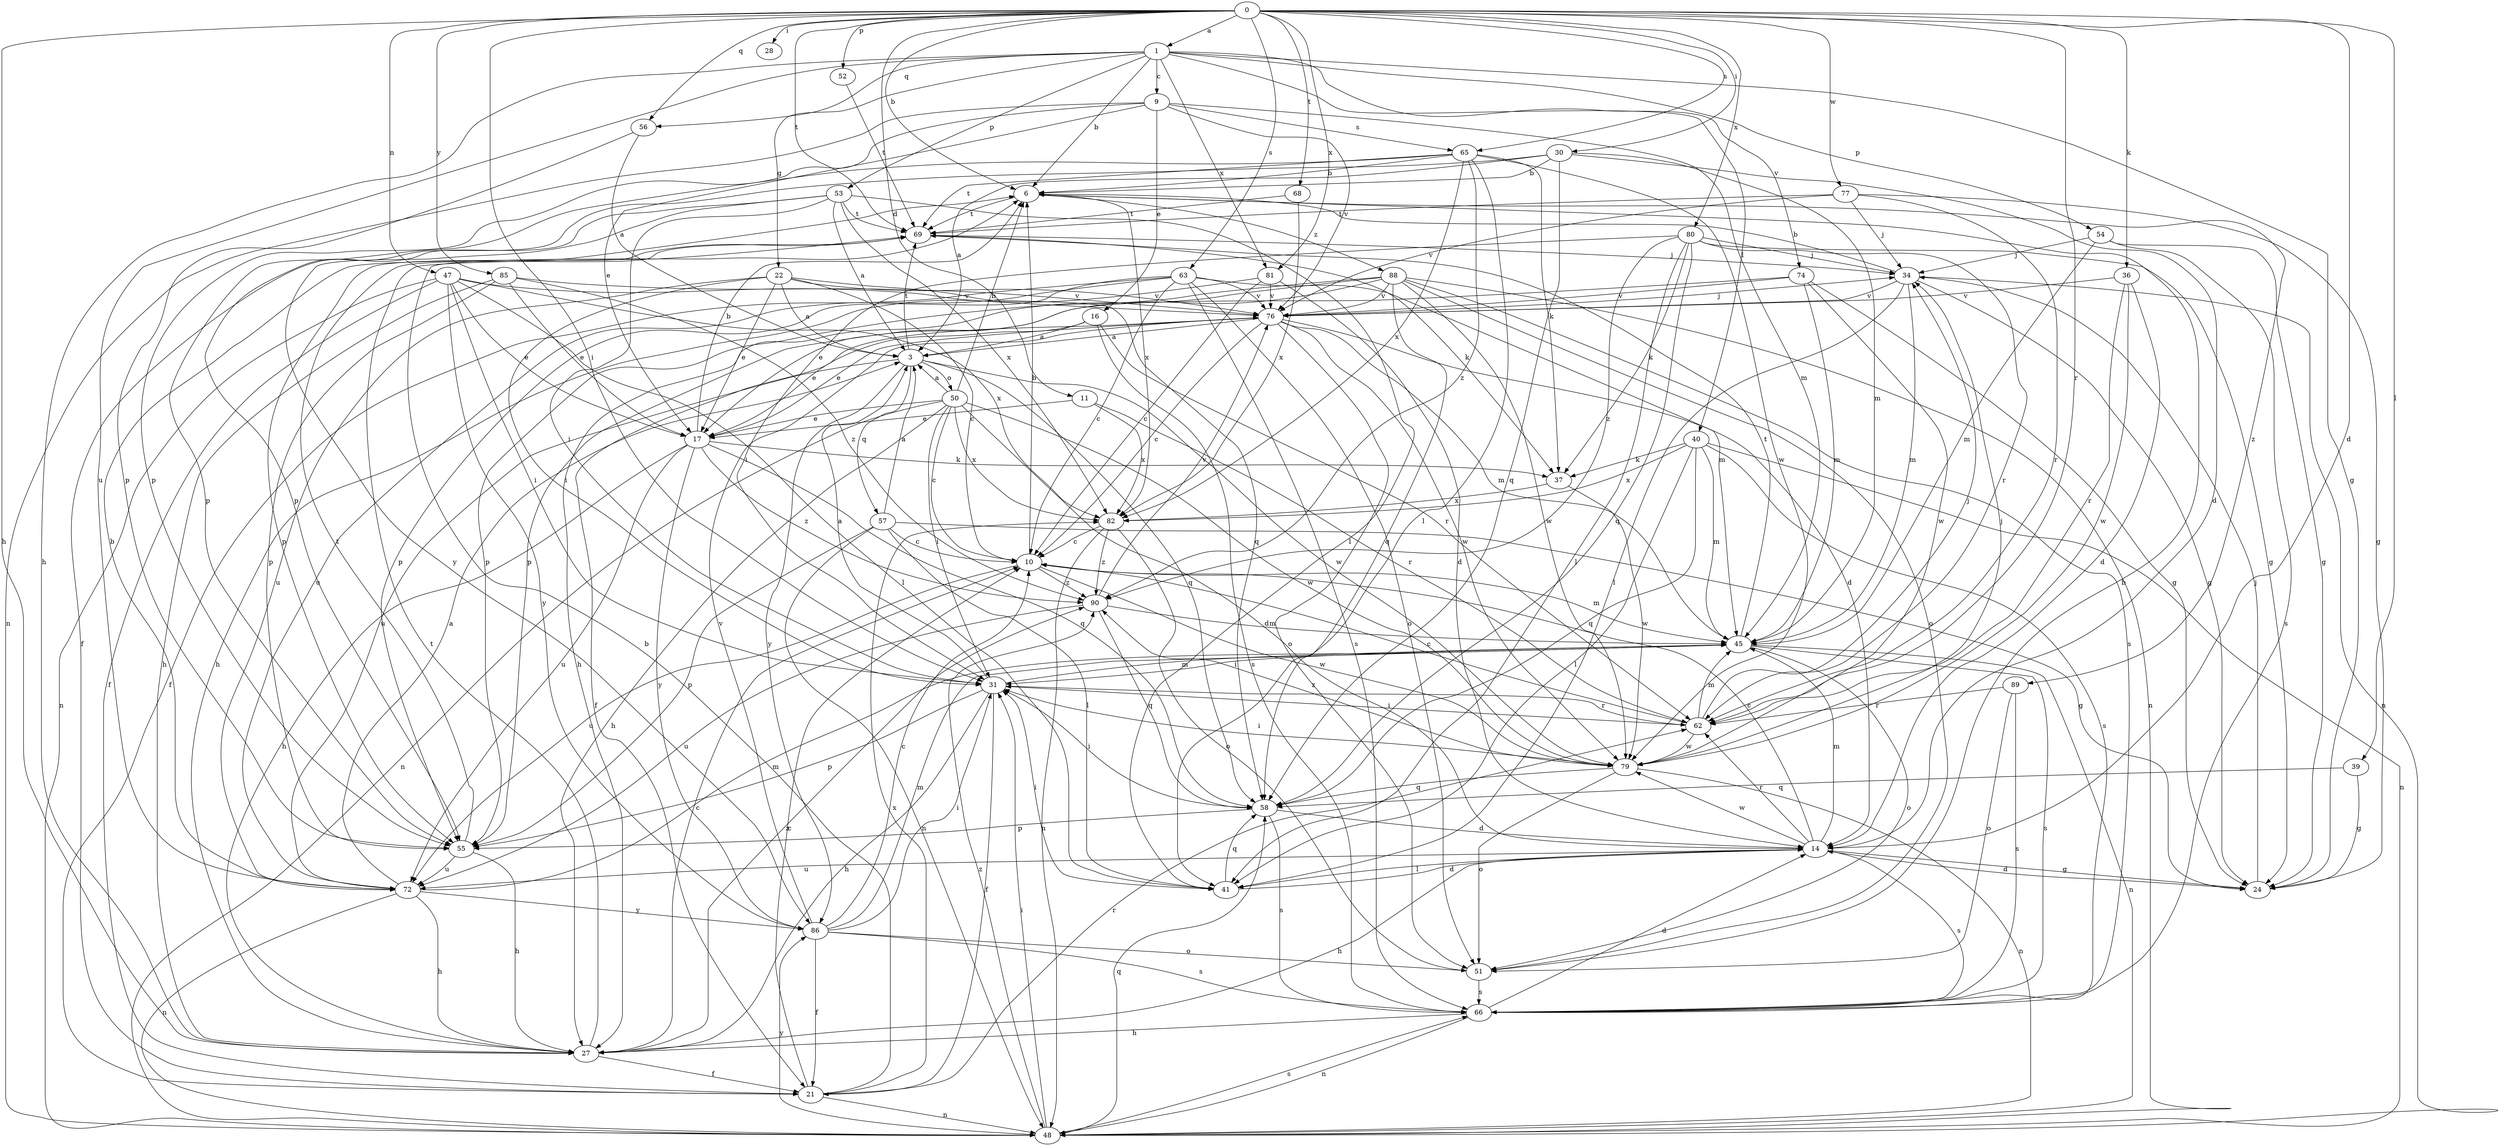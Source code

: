strict digraph  {
0;
1;
3;
6;
9;
10;
11;
14;
16;
17;
21;
22;
24;
27;
28;
30;
31;
34;
36;
37;
39;
40;
41;
45;
47;
48;
50;
51;
52;
53;
54;
55;
56;
57;
58;
62;
63;
65;
66;
68;
69;
72;
74;
76;
77;
79;
80;
81;
82;
85;
86;
88;
89;
90;
0 -> 1  [label=a];
0 -> 6  [label=b];
0 -> 11  [label=d];
0 -> 14  [label=d];
0 -> 27  [label=h];
0 -> 28  [label=i];
0 -> 30  [label=i];
0 -> 31  [label=i];
0 -> 36  [label=k];
0 -> 39  [label=l];
0 -> 47  [label=n];
0 -> 52  [label=p];
0 -> 56  [label=q];
0 -> 62  [label=r];
0 -> 63  [label=s];
0 -> 65  [label=s];
0 -> 68  [label=t];
0 -> 69  [label=t];
0 -> 77  [label=w];
0 -> 80  [label=x];
0 -> 81  [label=x];
0 -> 85  [label=y];
1 -> 6  [label=b];
1 -> 9  [label=c];
1 -> 22  [label=g];
1 -> 24  [label=g];
1 -> 27  [label=h];
1 -> 40  [label=l];
1 -> 53  [label=p];
1 -> 54  [label=p];
1 -> 56  [label=q];
1 -> 72  [label=u];
1 -> 74  [label=v];
1 -> 81  [label=x];
3 -> 50  [label=o];
3 -> 57  [label=q];
3 -> 58  [label=q];
3 -> 69  [label=t];
3 -> 72  [label=u];
3 -> 79  [label=w];
3 -> 86  [label=y];
6 -> 69  [label=t];
6 -> 82  [label=x];
6 -> 88  [label=z];
6 -> 89  [label=z];
9 -> 16  [label=e];
9 -> 17  [label=e];
9 -> 45  [label=m];
9 -> 48  [label=n];
9 -> 55  [label=p];
9 -> 65  [label=s];
9 -> 76  [label=v];
10 -> 6  [label=b];
10 -> 45  [label=m];
10 -> 72  [label=u];
10 -> 79  [label=w];
10 -> 90  [label=z];
11 -> 17  [label=e];
11 -> 62  [label=r];
11 -> 82  [label=x];
14 -> 10  [label=c];
14 -> 24  [label=g];
14 -> 27  [label=h];
14 -> 41  [label=l];
14 -> 45  [label=m];
14 -> 62  [label=r];
14 -> 66  [label=s];
14 -> 72  [label=u];
14 -> 79  [label=w];
16 -> 3  [label=a];
16 -> 17  [label=e];
16 -> 62  [label=r];
16 -> 66  [label=s];
17 -> 6  [label=b];
17 -> 27  [label=h];
17 -> 37  [label=k];
17 -> 58  [label=q];
17 -> 72  [label=u];
17 -> 86  [label=y];
17 -> 90  [label=z];
21 -> 6  [label=b];
21 -> 10  [label=c];
21 -> 48  [label=n];
21 -> 62  [label=r];
21 -> 82  [label=x];
22 -> 3  [label=a];
22 -> 10  [label=c];
22 -> 17  [label=e];
22 -> 31  [label=i];
22 -> 58  [label=q];
22 -> 72  [label=u];
22 -> 76  [label=v];
24 -> 14  [label=d];
24 -> 34  [label=j];
27 -> 10  [label=c];
27 -> 21  [label=f];
27 -> 69  [label=t];
27 -> 90  [label=z];
30 -> 3  [label=a];
30 -> 6  [label=b];
30 -> 14  [label=d];
30 -> 45  [label=m];
30 -> 55  [label=p];
30 -> 58  [label=q];
31 -> 3  [label=a];
31 -> 21  [label=f];
31 -> 27  [label=h];
31 -> 45  [label=m];
31 -> 55  [label=p];
31 -> 62  [label=r];
34 -> 6  [label=b];
34 -> 24  [label=g];
34 -> 41  [label=l];
34 -> 45  [label=m];
34 -> 48  [label=n];
34 -> 76  [label=v];
36 -> 14  [label=d];
36 -> 62  [label=r];
36 -> 76  [label=v];
36 -> 79  [label=w];
37 -> 79  [label=w];
37 -> 82  [label=x];
39 -> 24  [label=g];
39 -> 58  [label=q];
40 -> 37  [label=k];
40 -> 41  [label=l];
40 -> 45  [label=m];
40 -> 48  [label=n];
40 -> 58  [label=q];
40 -> 66  [label=s];
40 -> 82  [label=x];
41 -> 14  [label=d];
41 -> 31  [label=i];
41 -> 58  [label=q];
45 -> 31  [label=i];
45 -> 48  [label=n];
45 -> 51  [label=o];
45 -> 66  [label=s];
45 -> 69  [label=t];
47 -> 17  [label=e];
47 -> 21  [label=f];
47 -> 31  [label=i];
47 -> 41  [label=l];
47 -> 48  [label=n];
47 -> 76  [label=v];
47 -> 82  [label=x];
47 -> 86  [label=y];
48 -> 31  [label=i];
48 -> 58  [label=q];
48 -> 66  [label=s];
48 -> 86  [label=y];
48 -> 90  [label=z];
50 -> 3  [label=a];
50 -> 6  [label=b];
50 -> 10  [label=c];
50 -> 14  [label=d];
50 -> 17  [label=e];
50 -> 27  [label=h];
50 -> 31  [label=i];
50 -> 48  [label=n];
50 -> 79  [label=w];
50 -> 82  [label=x];
51 -> 6  [label=b];
51 -> 66  [label=s];
52 -> 69  [label=t];
53 -> 3  [label=a];
53 -> 21  [label=f];
53 -> 31  [label=i];
53 -> 41  [label=l];
53 -> 69  [label=t];
53 -> 82  [label=x];
53 -> 86  [label=y];
54 -> 24  [label=g];
54 -> 34  [label=j];
54 -> 45  [label=m];
54 -> 66  [label=s];
55 -> 27  [label=h];
55 -> 69  [label=t];
55 -> 72  [label=u];
56 -> 3  [label=a];
56 -> 55  [label=p];
57 -> 3  [label=a];
57 -> 10  [label=c];
57 -> 24  [label=g];
57 -> 41  [label=l];
57 -> 48  [label=n];
57 -> 55  [label=p];
58 -> 14  [label=d];
58 -> 31  [label=i];
58 -> 55  [label=p];
58 -> 66  [label=s];
62 -> 10  [label=c];
62 -> 31  [label=i];
62 -> 34  [label=j];
62 -> 45  [label=m];
62 -> 79  [label=w];
63 -> 10  [label=c];
63 -> 21  [label=f];
63 -> 45  [label=m];
63 -> 51  [label=o];
63 -> 55  [label=p];
63 -> 66  [label=s];
63 -> 72  [label=u];
63 -> 76  [label=v];
65 -> 6  [label=b];
65 -> 37  [label=k];
65 -> 41  [label=l];
65 -> 55  [label=p];
65 -> 69  [label=t];
65 -> 79  [label=w];
65 -> 82  [label=x];
65 -> 90  [label=z];
66 -> 14  [label=d];
66 -> 27  [label=h];
66 -> 48  [label=n];
68 -> 69  [label=t];
68 -> 82  [label=x];
69 -> 34  [label=j];
69 -> 37  [label=k];
69 -> 55  [label=p];
72 -> 3  [label=a];
72 -> 6  [label=b];
72 -> 27  [label=h];
72 -> 45  [label=m];
72 -> 48  [label=n];
72 -> 86  [label=y];
74 -> 24  [label=g];
74 -> 45  [label=m];
74 -> 55  [label=p];
74 -> 76  [label=v];
74 -> 79  [label=w];
76 -> 3  [label=a];
76 -> 10  [label=c];
76 -> 14  [label=d];
76 -> 17  [label=e];
76 -> 21  [label=f];
76 -> 34  [label=j];
76 -> 45  [label=m];
76 -> 51  [label=o];
76 -> 79  [label=w];
77 -> 24  [label=g];
77 -> 34  [label=j];
77 -> 62  [label=r];
77 -> 69  [label=t];
77 -> 76  [label=v];
79 -> 31  [label=i];
79 -> 34  [label=j];
79 -> 48  [label=n];
79 -> 51  [label=o];
79 -> 58  [label=q];
79 -> 90  [label=z];
80 -> 24  [label=g];
80 -> 31  [label=i];
80 -> 34  [label=j];
80 -> 37  [label=k];
80 -> 41  [label=l];
80 -> 58  [label=q];
80 -> 62  [label=r];
80 -> 90  [label=z];
81 -> 10  [label=c];
81 -> 14  [label=d];
81 -> 27  [label=h];
81 -> 76  [label=v];
82 -> 10  [label=c];
82 -> 48  [label=n];
82 -> 51  [label=o];
82 -> 90  [label=z];
85 -> 17  [label=e];
85 -> 27  [label=h];
85 -> 55  [label=p];
85 -> 76  [label=v];
85 -> 90  [label=z];
86 -> 10  [label=c];
86 -> 21  [label=f];
86 -> 31  [label=i];
86 -> 45  [label=m];
86 -> 51  [label=o];
86 -> 66  [label=s];
86 -> 76  [label=v];
88 -> 17  [label=e];
88 -> 27  [label=h];
88 -> 48  [label=n];
88 -> 51  [label=o];
88 -> 55  [label=p];
88 -> 58  [label=q];
88 -> 66  [label=s];
88 -> 76  [label=v];
88 -> 79  [label=w];
89 -> 51  [label=o];
89 -> 62  [label=r];
89 -> 66  [label=s];
90 -> 45  [label=m];
90 -> 58  [label=q];
90 -> 72  [label=u];
90 -> 76  [label=v];
}
